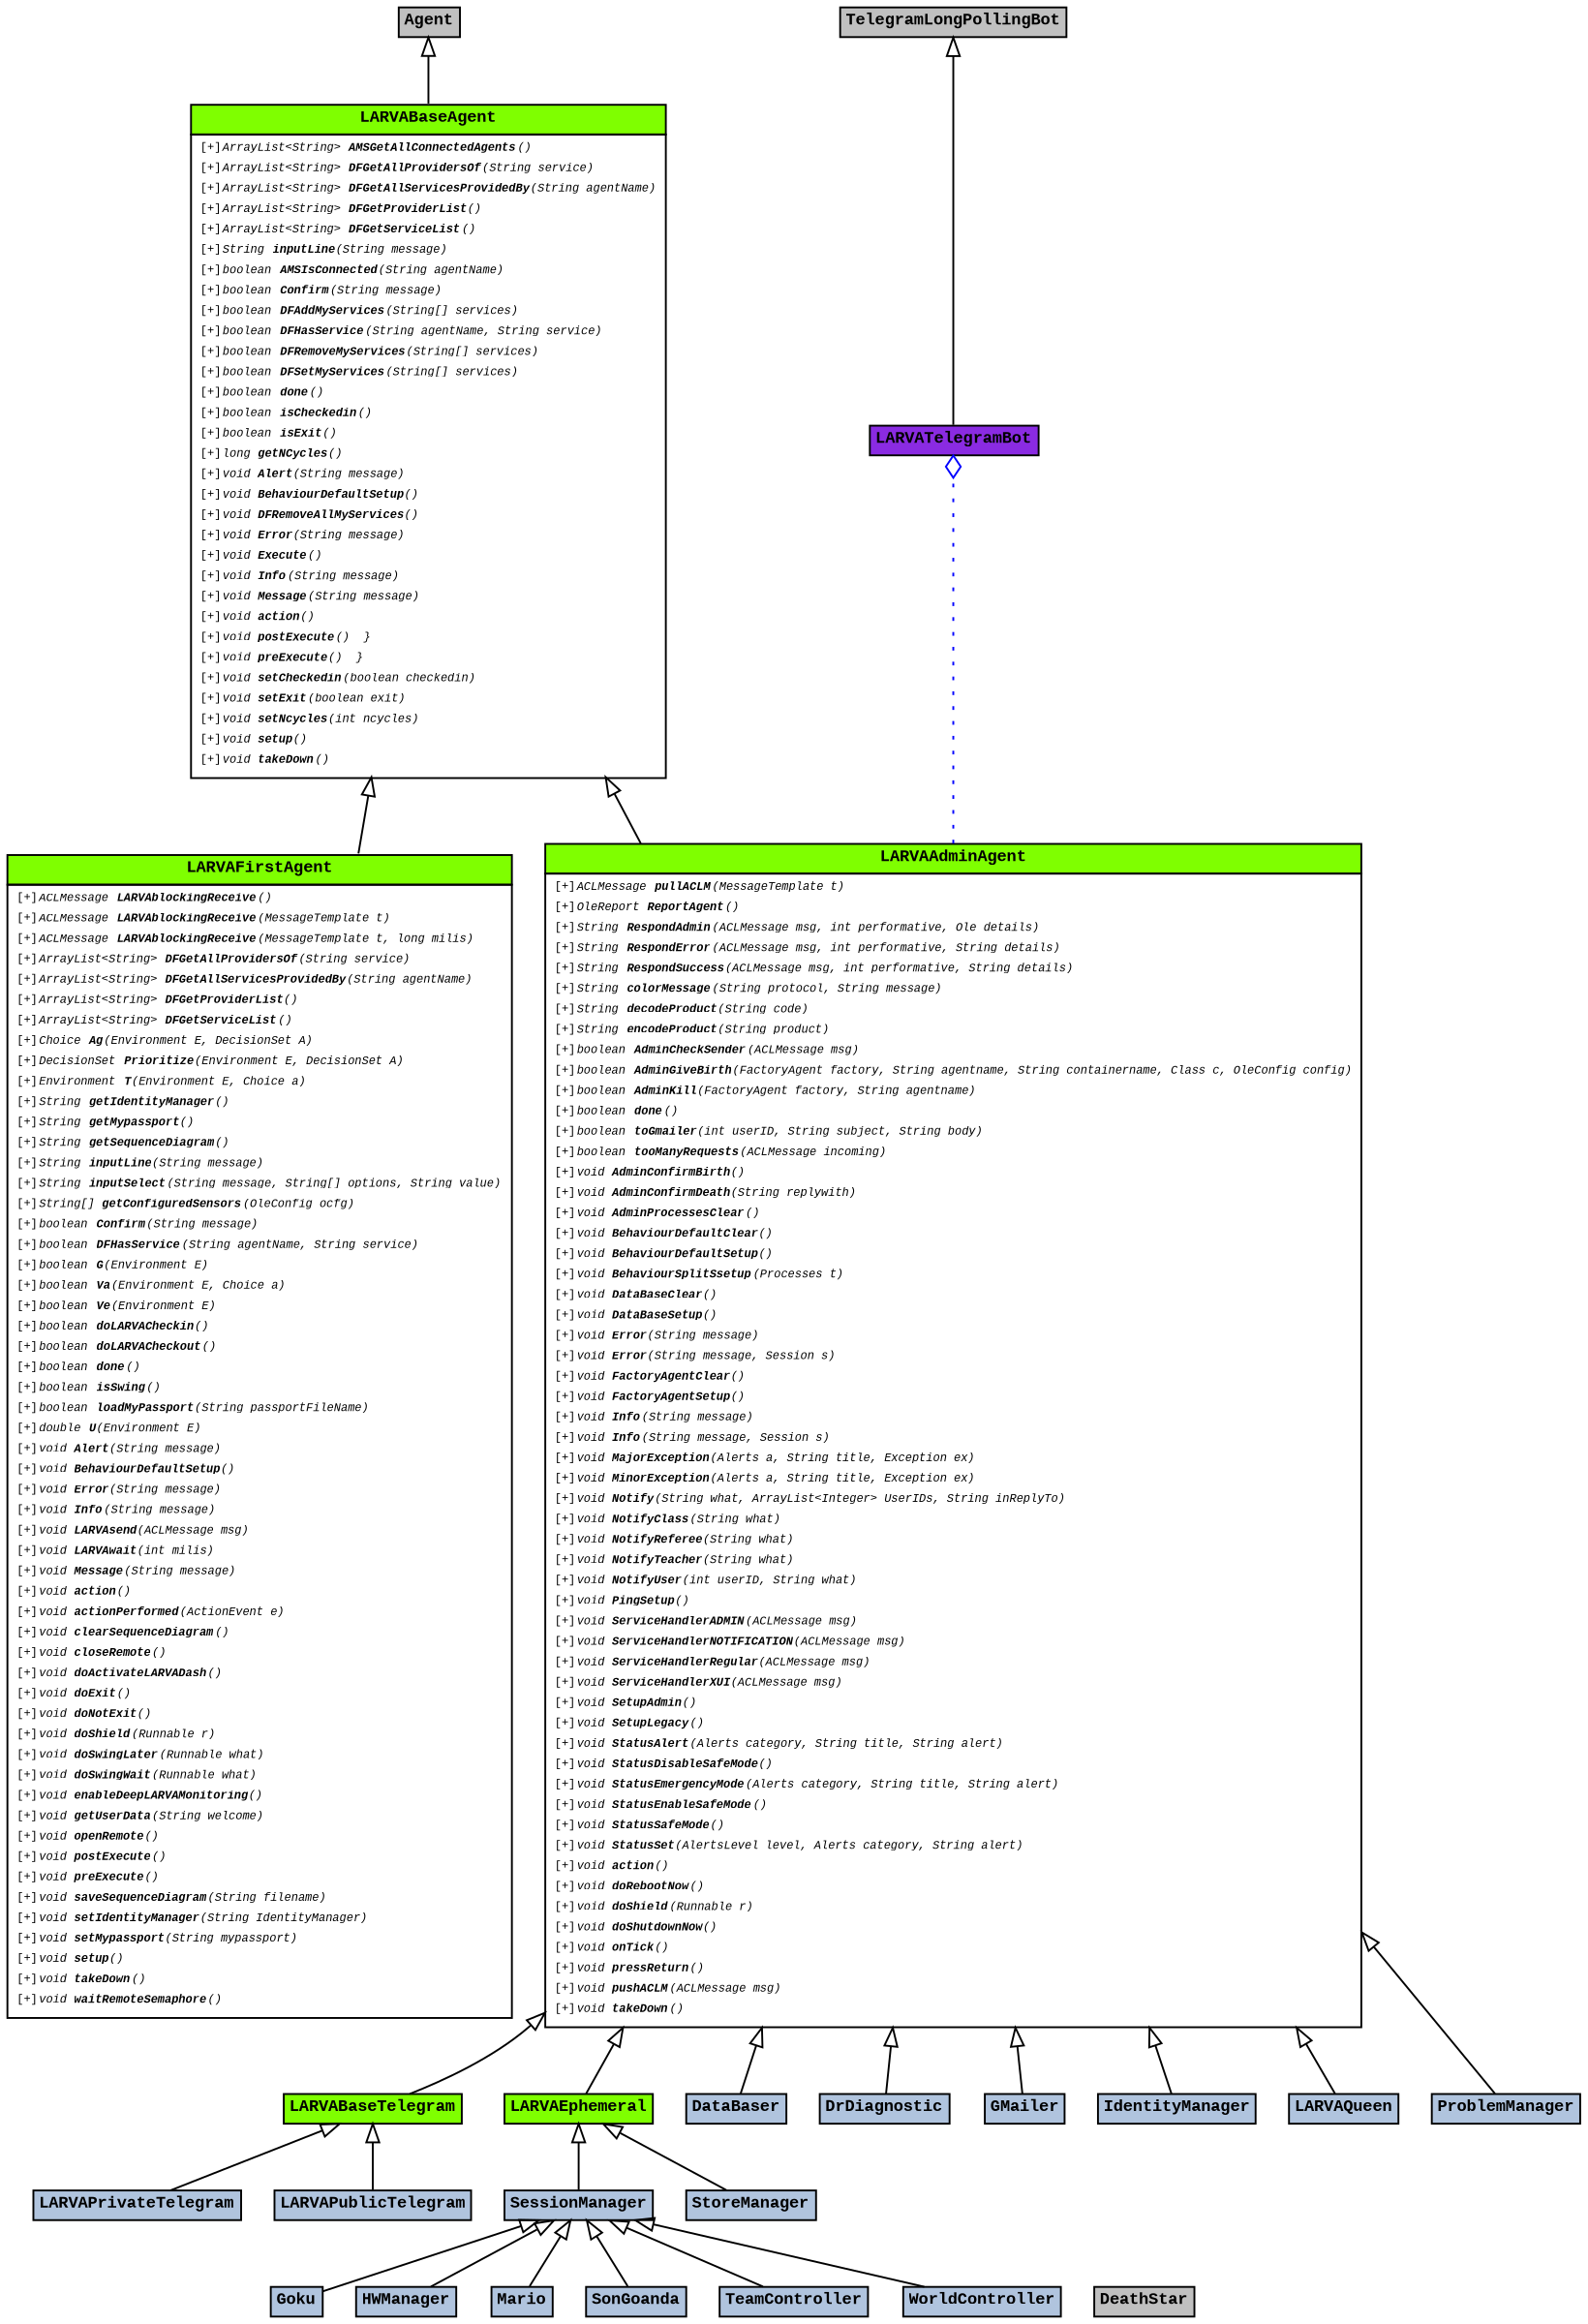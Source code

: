 digraph graphname {
     rankdir="BT"
dpi=600
 size="11,16!";
 margin=0;
LARVAAdminAgent LARVAAdminAgent [shape=plain, label=<<table border="0" cellborder="1" cellspacing="0"><tr><td bgcolor="Chartreuse"><FONT face="Courier New" POINT-SIZE="9"><b>LARVAAdminAgent</b></FONT></td></tr>
<tr><td><table border="0" cellborder="0" cellspacing="0"><tr><td align="left"><FONT face="Courier New" POINT-SIZE= "6">[+]<i>ACLMessage <b>pullACLM</b>(MessageTemplate t)</i></FONT></td></tr>
<tr><td align="left"><FONT face="Courier New" POINT-SIZE= "6">[+]<i>OleReport <b>ReportAgent</b>()</i></FONT></td></tr>
<tr><td align="left"><FONT face="Courier New" POINT-SIZE= "6">[+]<i>String <b>RespondAdmin</b>(ACLMessage msg, int performative, Ole details)</i></FONT></td></tr>
<tr><td align="left"><FONT face="Courier New" POINT-SIZE= "6">[+]<i>String <b>RespondError</b>(ACLMessage msg, int performative, String details)</i></FONT></td></tr>
<tr><td align="left"><FONT face="Courier New" POINT-SIZE= "6">[+]<i>String <b>RespondSuccess</b>(ACLMessage msg, int performative, String details)</i></FONT></td></tr>
<tr><td align="left"><FONT face="Courier New" POINT-SIZE= "6">[+]<i>String <b>colorMessage</b>(String protocol, String message)</i></FONT></td></tr>
<tr><td align="left"><FONT face="Courier New" POINT-SIZE= "6">[+]<i>String <b>decodeProduct</b>(String code)</i></FONT></td></tr>
<tr><td align="left"><FONT face="Courier New" POINT-SIZE= "6">[+]<i>String <b>encodeProduct</b>(String product)</i></FONT></td></tr>
<tr><td align="left"><FONT face="Courier New" POINT-SIZE= "6">[+]<i>boolean <b>AdminCheckSender</b>(ACLMessage msg)</i></FONT></td></tr>
<tr><td align="left"><FONT face="Courier New" POINT-SIZE= "6">[+]<i>boolean <b>AdminGiveBirth</b>(FactoryAgent factory, String agentname, String containername, Class c, OleConfig config)</i></FONT></td></tr>
<tr><td align="left"><FONT face="Courier New" POINT-SIZE= "6">[+]<i>boolean <b>AdminKill</b>(FactoryAgent factory, String agentname)</i></FONT></td></tr>
<tr><td align="left"><FONT face="Courier New" POINT-SIZE= "6">[+]<i>boolean <b>done</b>()</i></FONT></td></tr>
<tr><td align="left"><FONT face="Courier New" POINT-SIZE= "6">[+]<i>boolean <b>toGmailer</b>(int userID, String subject, String body)</i></FONT></td></tr>
<tr><td align="left"><FONT face="Courier New" POINT-SIZE= "6">[+]<i>boolean <b>tooManyRequests</b>(ACLMessage incoming)</i></FONT></td></tr>
<tr><td align="left"><FONT face="Courier New" POINT-SIZE= "6">[+]<i>void <b>AdminConfirmBirth</b>()</i></FONT></td></tr>
<tr><td align="left"><FONT face="Courier New" POINT-SIZE= "6">[+]<i>void <b>AdminConfirmDeath</b>(String replywith)</i></FONT></td></tr>
<tr><td align="left"><FONT face="Courier New" POINT-SIZE= "6">[+]<i>void <b>AdminProcessesClear</b>()</i></FONT></td></tr>
<tr><td align="left"><FONT face="Courier New" POINT-SIZE= "6">[+]<i>void <b>BehaviourDefaultClear</b>()</i></FONT></td></tr>
<tr><td align="left"><FONT face="Courier New" POINT-SIZE= "6">[+]<i>void <b>BehaviourDefaultSetup</b>()</i></FONT></td></tr>
<tr><td align="left"><FONT face="Courier New" POINT-SIZE= "6">[+]<i>void <b>BehaviourSplitSsetup</b>(Processes t)</i></FONT></td></tr>
<tr><td align="left"><FONT face="Courier New" POINT-SIZE= "6">[+]<i>void <b>DataBaseClear</b>()</i></FONT></td></tr>
<tr><td align="left"><FONT face="Courier New" POINT-SIZE= "6">[+]<i>void <b>DataBaseSetup</b>()</i></FONT></td></tr>
<tr><td align="left"><FONT face="Courier New" POINT-SIZE= "6">[+]<i>void <b>Error</b>(String message)</i></FONT></td></tr>
<tr><td align="left"><FONT face="Courier New" POINT-SIZE= "6">[+]<i>void <b>Error</b>(String message, Session s)</i></FONT></td></tr>
<tr><td align="left"><FONT face="Courier New" POINT-SIZE= "6">[+]<i>void <b>FactoryAgentClear</b>()</i></FONT></td></tr>
<tr><td align="left"><FONT face="Courier New" POINT-SIZE= "6">[+]<i>void <b>FactoryAgentSetup</b>()</i></FONT></td></tr>
<tr><td align="left"><FONT face="Courier New" POINT-SIZE= "6">[+]<i>void <b>Info</b>(String message)</i></FONT></td></tr>
<tr><td align="left"><FONT face="Courier New" POINT-SIZE= "6">[+]<i>void <b>Info</b>(String message, Session s)</i></FONT></td></tr>
<tr><td align="left"><FONT face="Courier New" POINT-SIZE= "6">[+]<i>void <b>MajorException</b>(Alerts a, String title, Exception ex)</i></FONT></td></tr>
<tr><td align="left"><FONT face="Courier New" POINT-SIZE= "6">[+]<i>void <b>MinorException</b>(Alerts a, String title, Exception ex)</i></FONT></td></tr>
<tr><td align="left"><FONT face="Courier New" POINT-SIZE= "6">[+]<i>void <b>Notify</b>(String what, ArrayList&lt;Integer&gt; UserIDs, String inReplyTo)</i></FONT></td></tr>
<tr><td align="left"><FONT face="Courier New" POINT-SIZE= "6">[+]<i>void <b>NotifyClass</b>(String what)</i></FONT></td></tr>
<tr><td align="left"><FONT face="Courier New" POINT-SIZE= "6">[+]<i>void <b>NotifyReferee</b>(String what)</i></FONT></td></tr>
<tr><td align="left"><FONT face="Courier New" POINT-SIZE= "6">[+]<i>void <b>NotifyTeacher</b>(String what)</i></FONT></td></tr>
<tr><td align="left"><FONT face="Courier New" POINT-SIZE= "6">[+]<i>void <b>NotifyUser</b>(int userID, String what)</i></FONT></td></tr>
<tr><td align="left"><FONT face="Courier New" POINT-SIZE= "6">[+]<i>void <b>PingSetup</b>()</i></FONT></td></tr>
<tr><td align="left"><FONT face="Courier New" POINT-SIZE= "6">[+]<i>void <b>ServiceHandlerADMIN</b>(ACLMessage msg)</i></FONT></td></tr>
<tr><td align="left"><FONT face="Courier New" POINT-SIZE= "6">[+]<i>void <b>ServiceHandlerNOTIFICATION</b>(ACLMessage msg)</i></FONT></td></tr>
<tr><td align="left"><FONT face="Courier New" POINT-SIZE= "6">[+]<i>void <b>ServiceHandlerRegular</b>(ACLMessage msg)</i></FONT></td></tr>
<tr><td align="left"><FONT face="Courier New" POINT-SIZE= "6">[+]<i>void <b>ServiceHandlerXUI</b>(ACLMessage msg)</i></FONT></td></tr>
<tr><td align="left"><FONT face="Courier New" POINT-SIZE= "6">[+]<i>void <b>SetupAdmin</b>()</i></FONT></td></tr>
<tr><td align="left"><FONT face="Courier New" POINT-SIZE= "6">[+]<i>void <b>SetupLegacy</b>()</i></FONT></td></tr>
<tr><td align="left"><FONT face="Courier New" POINT-SIZE= "6">[+]<i>void <b>StatusAlert</b>(Alerts category, String title, String alert)</i></FONT></td></tr>
<tr><td align="left"><FONT face="Courier New" POINT-SIZE= "6">[+]<i>void <b>StatusDisableSafeMode</b>()</i></FONT></td></tr>
<tr><td align="left"><FONT face="Courier New" POINT-SIZE= "6">[+]<i>void <b>StatusEmergencyMode</b>(Alerts category, String title, String alert)</i></FONT></td></tr>
<tr><td align="left"><FONT face="Courier New" POINT-SIZE= "6">[+]<i>void <b>StatusEnableSafeMode</b>()</i></FONT></td></tr>
<tr><td align="left"><FONT face="Courier New" POINT-SIZE= "6">[+]<i>void <b>StatusSafeMode</b>()</i></FONT></td></tr>
<tr><td align="left"><FONT face="Courier New" POINT-SIZE= "6">[+]<i>void <b>StatusSet</b>(AlertsLevel level, Alerts category, String alert)</i></FONT></td></tr>
<tr><td align="left"><FONT face="Courier New" POINT-SIZE= "6">[+]<i>void <b>action</b>()</i></FONT></td></tr>
<tr><td align="left"><FONT face="Courier New" POINT-SIZE= "6">[+]<i>void <b>doRebootNow</b>()</i></FONT></td></tr>
<tr><td align="left"><FONT face="Courier New" POINT-SIZE= "6">[+]<i>void <b>doShield</b>(Runnable r)</i></FONT></td></tr>
<tr><td align="left"><FONT face="Courier New" POINT-SIZE= "6">[+]<i>void <b>doShutdownNow</b>()</i></FONT></td></tr>
<tr><td align="left"><FONT face="Courier New" POINT-SIZE= "6">[+]<i>void <b>onTick</b>()</i></FONT></td></tr>
<tr><td align="left"><FONT face="Courier New" POINT-SIZE= "6">[+]<i>void <b>pressReturn</b>()</i></FONT></td></tr>
<tr><td align="left"><FONT face="Courier New" POINT-SIZE= "6">[+]<i>void <b>pushACLM</b>(ACLMessage msg)</i></FONT></td></tr>
<tr><td align="left"><FONT face="Courier New" POINT-SIZE= "6">[+]<i>void <b>takeDown</b>()</i></FONT></td></tr>
</table></td></tr>
</table>>]
LARVABaseAgent LARVABaseAgent [shape=plain, label=<<table border="0" cellborder="1" cellspacing="0"><tr><td bgcolor="Chartreuse"><FONT face="Courier New" POINT-SIZE="9"><b>LARVABaseAgent</b></FONT></td></tr>
<tr><td><table border="0" cellborder="0" cellspacing="0"><tr><td align="left"><FONT face="Courier New" POINT-SIZE= "6">[+]<i>ArrayList&lt;String&gt; <b>AMSGetAllConnectedAgents</b>()</i></FONT></td></tr>
<tr><td align="left"><FONT face="Courier New" POINT-SIZE= "6">[+]<i>ArrayList&lt;String&gt; <b>DFGetAllProvidersOf</b>(String service)</i></FONT></td></tr>
<tr><td align="left"><FONT face="Courier New" POINT-SIZE= "6">[+]<i>ArrayList&lt;String&gt; <b>DFGetAllServicesProvidedBy</b>(String agentName)</i></FONT></td></tr>
<tr><td align="left"><FONT face="Courier New" POINT-SIZE= "6">[+]<i>ArrayList&lt;String&gt; <b>DFGetProviderList</b>()</i></FONT></td></tr>
<tr><td align="left"><FONT face="Courier New" POINT-SIZE= "6">[+]<i>ArrayList&lt;String&gt; <b>DFGetServiceList</b>()</i></FONT></td></tr>
<tr><td align="left"><FONT face="Courier New" POINT-SIZE= "6">[+]<i>String <b>inputLine</b>(String message)</i></FONT></td></tr>
<tr><td align="left"><FONT face="Courier New" POINT-SIZE= "6">[+]<i>boolean <b>AMSIsConnected</b>(String agentName)</i></FONT></td></tr>
<tr><td align="left"><FONT face="Courier New" POINT-SIZE= "6">[+]<i>boolean <b>Confirm</b>(String message)</i></FONT></td></tr>
<tr><td align="left"><FONT face="Courier New" POINT-SIZE= "6">[+]<i>boolean <b>DFAddMyServices</b>(String[] services)</i></FONT></td></tr>
<tr><td align="left"><FONT face="Courier New" POINT-SIZE= "6">[+]<i>boolean <b>DFHasService</b>(String agentName, String service)</i></FONT></td></tr>
<tr><td align="left"><FONT face="Courier New" POINT-SIZE= "6">[+]<i>boolean <b>DFRemoveMyServices</b>(String[] services)</i></FONT></td></tr>
<tr><td align="left"><FONT face="Courier New" POINT-SIZE= "6">[+]<i>boolean <b>DFSetMyServices</b>(String[] services)</i></FONT></td></tr>
<tr><td align="left"><FONT face="Courier New" POINT-SIZE= "6">[+]<i>boolean <b>done</b>()</i></FONT></td></tr>
<tr><td align="left"><FONT face="Courier New" POINT-SIZE= "6">[+]<i>boolean <b>isCheckedin</b>()</i></FONT></td></tr>
<tr><td align="left"><FONT face="Courier New" POINT-SIZE= "6">[+]<i>boolean <b>isExit</b>()</i></FONT></td></tr>
<tr><td align="left"><FONT face="Courier New" POINT-SIZE= "6">[+]<i>long <b>getNCycles</b>()</i></FONT></td></tr>
<tr><td align="left"><FONT face="Courier New" POINT-SIZE= "6">[+]<i>void <b>Alert</b>(String message)</i></FONT></td></tr>
<tr><td align="left"><FONT face="Courier New" POINT-SIZE= "6">[+]<i>void <b>BehaviourDefaultSetup</b>()</i></FONT></td></tr>
<tr><td align="left"><FONT face="Courier New" POINT-SIZE= "6">[+]<i>void <b>DFRemoveAllMyServices</b>()</i></FONT></td></tr>
<tr><td align="left"><FONT face="Courier New" POINT-SIZE= "6">[+]<i>void <b>Error</b>(String message)</i></FONT></td></tr>
<tr><td align="left"><FONT face="Courier New" POINT-SIZE= "6">[+]<i>void <b>Execute</b>()</i></FONT></td></tr>
<tr><td align="left"><FONT face="Courier New" POINT-SIZE= "6">[+]<i>void <b>Info</b>(String message)</i></FONT></td></tr>
<tr><td align="left"><FONT face="Courier New" POINT-SIZE= "6">[+]<i>void <b>Message</b>(String message)</i></FONT></td></tr>
<tr><td align="left"><FONT face="Courier New" POINT-SIZE= "6">[+]<i>void <b>action</b>()</i></FONT></td></tr>
<tr><td align="left"><FONT face="Courier New" POINT-SIZE= "6">[+]<i>void <b>postExecute</b>()  }</i></FONT></td></tr>
<tr><td align="left"><FONT face="Courier New" POINT-SIZE= "6">[+]<i>void <b>preExecute</b>()  }</i></FONT></td></tr>
<tr><td align="left"><FONT face="Courier New" POINT-SIZE= "6">[+]<i>void <b>setCheckedin</b>(boolean checkedin)</i></FONT></td></tr>
<tr><td align="left"><FONT face="Courier New" POINT-SIZE= "6">[+]<i>void <b>setExit</b>(boolean exit)</i></FONT></td></tr>
<tr><td align="left"><FONT face="Courier New" POINT-SIZE= "6">[+]<i>void <b>setNcycles</b>(int ncycles)</i></FONT></td></tr>
<tr><td align="left"><FONT face="Courier New" POINT-SIZE= "6">[+]<i>void <b>setup</b>()</i></FONT></td></tr>
<tr><td align="left"><FONT face="Courier New" POINT-SIZE= "6">[+]<i>void <b>takeDown</b>()</i></FONT></td></tr>
</table></td></tr>
</table>>]
LARVABaseTelegram LARVABaseTelegram [shape=plain, label=<<table border="0" cellborder="1" cellspacing="0"><tr><td bgcolor="Chartreuse"><FONT face="Courier New" POINT-SIZE="9"><b>LARVABaseTelegram</b></FONT></td></tr>
</table>>]
LARVAEphemeral LARVAEphemeral [shape=plain, label=<<table border="0" cellborder="1" cellspacing="0"><tr><td bgcolor="Chartreuse"><FONT face="Courier New" POINT-SIZE="9"><b>LARVAEphemeral</b></FONT></td></tr>
</table>>]
LARVAFirstAgent LARVAFirstAgent [shape=plain, label=<<table border="0" cellborder="1" cellspacing="0"><tr><td bgcolor="Chartreuse"><FONT face="Courier New" POINT-SIZE="9"><b>LARVAFirstAgent</b></FONT></td></tr>
<tr><td><table border="0" cellborder="0" cellspacing="0"><tr><td align="left"><FONT face="Courier New" POINT-SIZE= "6">[+]<i>ACLMessage <b>LARVAblockingReceive</b>()</i></FONT></td></tr>
<tr><td align="left"><FONT face="Courier New" POINT-SIZE= "6">[+]<i>ACLMessage <b>LARVAblockingReceive</b>(MessageTemplate t)</i></FONT></td></tr>
<tr><td align="left"><FONT face="Courier New" POINT-SIZE= "6">[+]<i>ACLMessage <b>LARVAblockingReceive</b>(MessageTemplate t, long milis)</i></FONT></td></tr>
<tr><td align="left"><FONT face="Courier New" POINT-SIZE= "6">[+]<i>ArrayList&lt;String&gt; <b>DFGetAllProvidersOf</b>(String service)</i></FONT></td></tr>
<tr><td align="left"><FONT face="Courier New" POINT-SIZE= "6">[+]<i>ArrayList&lt;String&gt; <b>DFGetAllServicesProvidedBy</b>(String agentName)</i></FONT></td></tr>
<tr><td align="left"><FONT face="Courier New" POINT-SIZE= "6">[+]<i>ArrayList&lt;String&gt; <b>DFGetProviderList</b>()</i></FONT></td></tr>
<tr><td align="left"><FONT face="Courier New" POINT-SIZE= "6">[+]<i>ArrayList&lt;String&gt; <b>DFGetServiceList</b>()</i></FONT></td></tr>
<tr><td align="left"><FONT face="Courier New" POINT-SIZE= "6">[+]<i>Choice <b>Ag</b>(Environment E, DecisionSet A)</i></FONT></td></tr>
<tr><td align="left"><FONT face="Courier New" POINT-SIZE= "6">[+]<i>DecisionSet <b>Prioritize</b>(Environment E, DecisionSet A)</i></FONT></td></tr>
<tr><td align="left"><FONT face="Courier New" POINT-SIZE= "6">[+]<i>Environment <b>T</b>(Environment E, Choice a)</i></FONT></td></tr>
<tr><td align="left"><FONT face="Courier New" POINT-SIZE= "6">[+]<i>String <b>getIdentityManager</b>()</i></FONT></td></tr>
<tr><td align="left"><FONT face="Courier New" POINT-SIZE= "6">[+]<i>String <b>getMypassport</b>()</i></FONT></td></tr>
<tr><td align="left"><FONT face="Courier New" POINT-SIZE= "6">[+]<i>String <b>getSequenceDiagram</b>()</i></FONT></td></tr>
<tr><td align="left"><FONT face="Courier New" POINT-SIZE= "6">[+]<i>String <b>inputLine</b>(String message)</i></FONT></td></tr>
<tr><td align="left"><FONT face="Courier New" POINT-SIZE= "6">[+]<i>String <b>inputSelect</b>(String message, String[] options, String value)</i></FONT></td></tr>
<tr><td align="left"><FONT face="Courier New" POINT-SIZE= "6">[+]<i>String[] <b>getConfiguredSensors</b>(OleConfig ocfg)</i></FONT></td></tr>
<tr><td align="left"><FONT face="Courier New" POINT-SIZE= "6">[+]<i>boolean <b>Confirm</b>(String message)</i></FONT></td></tr>
<tr><td align="left"><FONT face="Courier New" POINT-SIZE= "6">[+]<i>boolean <b>DFHasService</b>(String agentName, String service)</i></FONT></td></tr>
<tr><td align="left"><FONT face="Courier New" POINT-SIZE= "6">[+]<i>boolean <b>G</b>(Environment E)</i></FONT></td></tr>
<tr><td align="left"><FONT face="Courier New" POINT-SIZE= "6">[+]<i>boolean <b>Va</b>(Environment E, Choice a)</i></FONT></td></tr>
<tr><td align="left"><FONT face="Courier New" POINT-SIZE= "6">[+]<i>boolean <b>Ve</b>(Environment E)</i></FONT></td></tr>
<tr><td align="left"><FONT face="Courier New" POINT-SIZE= "6">[+]<i>boolean <b>doLARVACheckin</b>()</i></FONT></td></tr>
<tr><td align="left"><FONT face="Courier New" POINT-SIZE= "6">[+]<i>boolean <b>doLARVACheckout</b>()</i></FONT></td></tr>
<tr><td align="left"><FONT face="Courier New" POINT-SIZE= "6">[+]<i>boolean <b>done</b>()</i></FONT></td></tr>
<tr><td align="left"><FONT face="Courier New" POINT-SIZE= "6">[+]<i>boolean <b>isSwing</b>()</i></FONT></td></tr>
<tr><td align="left"><FONT face="Courier New" POINT-SIZE= "6">[+]<i>boolean <b>loadMyPassport</b>(String passportFileName)</i></FONT></td></tr>
<tr><td align="left"><FONT face="Courier New" POINT-SIZE= "6">[+]<i>double <b>U</b>(Environment E)</i></FONT></td></tr>
<tr><td align="left"><FONT face="Courier New" POINT-SIZE= "6">[+]<i>void <b>Alert</b>(String message)</i></FONT></td></tr>
<tr><td align="left"><FONT face="Courier New" POINT-SIZE= "6">[+]<i>void <b>BehaviourDefaultSetup</b>()</i></FONT></td></tr>
<tr><td align="left"><FONT face="Courier New" POINT-SIZE= "6">[+]<i>void <b>Error</b>(String message)</i></FONT></td></tr>
<tr><td align="left"><FONT face="Courier New" POINT-SIZE= "6">[+]<i>void <b>Info</b>(String message)</i></FONT></td></tr>
<tr><td align="left"><FONT face="Courier New" POINT-SIZE= "6">[+]<i>void <b>LARVAsend</b>(ACLMessage msg)</i></FONT></td></tr>
<tr><td align="left"><FONT face="Courier New" POINT-SIZE= "6">[+]<i>void <b>LARVAwait</b>(int milis)</i></FONT></td></tr>
<tr><td align="left"><FONT face="Courier New" POINT-SIZE= "6">[+]<i>void <b>Message</b>(String message)</i></FONT></td></tr>
<tr><td align="left"><FONT face="Courier New" POINT-SIZE= "6">[+]<i>void <b>action</b>()</i></FONT></td></tr>
<tr><td align="left"><FONT face="Courier New" POINT-SIZE= "6">[+]<i>void <b>actionPerformed</b>(ActionEvent e)</i></FONT></td></tr>
<tr><td align="left"><FONT face="Courier New" POINT-SIZE= "6">[+]<i>void <b>clearSequenceDiagram</b>()</i></FONT></td></tr>
<tr><td align="left"><FONT face="Courier New" POINT-SIZE= "6">[+]<i>void <b>closeRemote</b>()</i></FONT></td></tr>
<tr><td align="left"><FONT face="Courier New" POINT-SIZE= "6">[+]<i>void <b>doActivateLARVADash</b>()</i></FONT></td></tr>
<tr><td align="left"><FONT face="Courier New" POINT-SIZE= "6">[+]<i>void <b>doExit</b>()</i></FONT></td></tr>
<tr><td align="left"><FONT face="Courier New" POINT-SIZE= "6">[+]<i>void <b>doNotExit</b>()</i></FONT></td></tr>
<tr><td align="left"><FONT face="Courier New" POINT-SIZE= "6">[+]<i>void <b>doShield</b>(Runnable r)</i></FONT></td></tr>
<tr><td align="left"><FONT face="Courier New" POINT-SIZE= "6">[+]<i>void <b>doSwingLater</b>(Runnable what)</i></FONT></td></tr>
<tr><td align="left"><FONT face="Courier New" POINT-SIZE= "6">[+]<i>void <b>doSwingWait</b>(Runnable what)</i></FONT></td></tr>
<tr><td align="left"><FONT face="Courier New" POINT-SIZE= "6">[+]<i>void <b>enableDeepLARVAMonitoring</b>()</i></FONT></td></tr>
<tr><td align="left"><FONT face="Courier New" POINT-SIZE= "6">[+]<i>void <b>getUserData</b>(String welcome)</i></FONT></td></tr>
<tr><td align="left"><FONT face="Courier New" POINT-SIZE= "6">[+]<i>void <b>openRemote</b>()</i></FONT></td></tr>
<tr><td align="left"><FONT face="Courier New" POINT-SIZE= "6">[+]<i>void <b>postExecute</b>()</i></FONT></td></tr>
<tr><td align="left"><FONT face="Courier New" POINT-SIZE= "6">[+]<i>void <b>preExecute</b>()</i></FONT></td></tr>
<tr><td align="left"><FONT face="Courier New" POINT-SIZE= "6">[+]<i>void <b>saveSequenceDiagram</b>(String filename)</i></FONT></td></tr>
<tr><td align="left"><FONT face="Courier New" POINT-SIZE= "6">[+]<i>void <b>setIdentityManager</b>(String IdentityManager)</i></FONT></td></tr>
<tr><td align="left"><FONT face="Courier New" POINT-SIZE= "6">[+]<i>void <b>setMypassport</b>(String mypassport)</i></FONT></td></tr>
<tr><td align="left"><FONT face="Courier New" POINT-SIZE= "6">[+]<i>void <b>setup</b>()</i></FONT></td></tr>
<tr><td align="left"><FONT face="Courier New" POINT-SIZE= "6">[+]<i>void <b>takeDown</b>()</i></FONT></td></tr>
<tr><td align="left"><FONT face="Courier New" POINT-SIZE= "6">[+]<i>void <b>waitRemoteSemaphore</b>()</i></FONT></td></tr>
</table></td></tr>
</table>>]
DataBaser DataBaser [shape=plain, label=<<table border="0" cellborder="1" cellspacing="0"><tr><td bgcolor="LightSteelBlue"><FONT face="Courier New" POINT-SIZE="9"><b>DataBaser</b></FONT></td></tr>
</table>>]
DrDiagnostic DrDiagnostic [shape=plain, label=<<table border="0" cellborder="1" cellspacing="0"><tr><td bgcolor="LightSteelBlue"><FONT face="Courier New" POINT-SIZE="9"><b>DrDiagnostic</b></FONT></td></tr>
</table>>]
GMailer GMailer [shape=plain, label=<<table border="0" cellborder="1" cellspacing="0"><tr><td bgcolor="LightSteelBlue"><FONT face="Courier New" POINT-SIZE="9"><b>GMailer</b></FONT></td></tr>
</table>>]
Goku Goku [shape=plain, label=<<table border="0" cellborder="1" cellspacing="0"><tr><td bgcolor="LightSteelBlue"><FONT face="Courier New" POINT-SIZE="9"><b>Goku</b></FONT></td></tr>
</table>>]
HWManager HWManager [shape=plain, label=<<table border="0" cellborder="1" cellspacing="0"><tr><td bgcolor="LightSteelBlue"><FONT face="Courier New" POINT-SIZE="9"><b>HWManager</b></FONT></td></tr>
</table>>]
IdentityManager IdentityManager [shape=plain, label=<<table border="0" cellborder="1" cellspacing="0"><tr><td bgcolor="LightSteelBlue"><FONT face="Courier New" POINT-SIZE="9"><b>IdentityManager</b></FONT></td></tr>
</table>>]
LARVAPrivateTelegram LARVAPrivateTelegram [shape=plain, label=<<table border="0" cellborder="1" cellspacing="0"><tr><td bgcolor="LightSteelBlue"><FONT face="Courier New" POINT-SIZE="9"><b>LARVAPrivateTelegram</b></FONT></td></tr>
</table>>]
LARVAPublicTelegram LARVAPublicTelegram [shape=plain, label=<<table border="0" cellborder="1" cellspacing="0"><tr><td bgcolor="LightSteelBlue"><FONT face="Courier New" POINT-SIZE="9"><b>LARVAPublicTelegram</b></FONT></td></tr>
</table>>]
LARVAQueen LARVAQueen [shape=plain, label=<<table border="0" cellborder="1" cellspacing="0"><tr><td bgcolor="LightSteelBlue"><FONT face="Courier New" POINT-SIZE="9"><b>LARVAQueen</b></FONT></td></tr>
</table>>]
Mario Mario [shape=plain, label=<<table border="0" cellborder="1" cellspacing="0"><tr><td bgcolor="LightSteelBlue"><FONT face="Courier New" POINT-SIZE="9"><b>Mario</b></FONT></td></tr>
</table>>]
ProblemManager ProblemManager [shape=plain, label=<<table border="0" cellborder="1" cellspacing="0"><tr><td bgcolor="LightSteelBlue"><FONT face="Courier New" POINT-SIZE="9"><b>ProblemManager</b></FONT></td></tr>
</table>>]
SessionManager SessionManager [shape=plain, label=<<table border="0" cellborder="1" cellspacing="0"><tr><td bgcolor="LightSteelBlue"><FONT face="Courier New" POINT-SIZE="9"><b>SessionManager</b></FONT></td></tr>
</table>>]
SonGoanda SonGoanda [shape=plain, label=<<table border="0" cellborder="1" cellspacing="0"><tr><td bgcolor="LightSteelBlue"><FONT face="Courier New" POINT-SIZE="9"><b>SonGoanda</b></FONT></td></tr>
</table>>]
StoreManager StoreManager [shape=plain, label=<<table border="0" cellborder="1" cellspacing="0"><tr><td bgcolor="LightSteelBlue"><FONT face="Courier New" POINT-SIZE="9"><b>StoreManager</b></FONT></td></tr>
</table>>]
TeamController TeamController [shape=plain, label=<<table border="0" cellborder="1" cellspacing="0"><tr><td bgcolor="LightSteelBlue"><FONT face="Courier New" POINT-SIZE="9"><b>TeamController</b></FONT></td></tr>
</table>>]
WorldController WorldController [shape=plain, label=<<table border="0" cellborder="1" cellspacing="0"><tr><td bgcolor="LightSteelBlue"><FONT face="Courier New" POINT-SIZE="9"><b>WorldController</b></FONT></td></tr>
</table>>]
LARVATelegramBot LARVATelegramBot [shape=plain, label=<<table border="0" cellborder="1" cellspacing="0"><tr><td bgcolor="BlueViolet"><FONT face="Courier New" POINT-SIZE="9"><b>LARVATelegramBot</b></FONT></td></tr>
</table>>]
Agent Agent [shape=plain, label=<<table border="0" cellborder="1" cellspacing="0"><tr><td bgcolor="gray"><FONT face="Courier New" POINT-SIZE="9"><b>Agent</b></FONT></td></tr>
</table>>]
TelegramLongPollingBot TelegramLongPollingBot [shape=plain, label=<<table border="0" cellborder="1" cellspacing="0"><tr><td bgcolor="gray"><FONT face="Courier New" POINT-SIZE="9"><b>TelegramLongPollingBot</b></FONT></td></tr>
</table>>]
Agent Agent [shape=plain, label=<<table border="0" cellborder="1" cellspacing="0"><tr><td bgcolor="gray"><FONT face="Courier New" POINT-SIZE="9"><b>Agent</b></FONT></td></tr>
</table>>]
DeathStar DeathStar [shape=plain, label=<<table border="0" cellborder="1" cellspacing="0"><tr><td bgcolor="gray"><FONT face="Courier New" POINT-SIZE="9"><b>DeathStar</b></FONT></td></tr>
</table>>]
TelegramLongPollingBot TelegramLongPollingBot [shape=plain, label=<<table border="0" cellborder="1" cellspacing="0"><tr><td bgcolor="gray"><FONT face="Courier New" POINT-SIZE="9"><b>TelegramLongPollingBot</b></FONT></td></tr>
</table>>]
LARVAPrivateTelegram -> LARVABaseTelegram [arrowhead=onormal, penwidth=1, color=black]
LARVAPublicTelegram -> LARVABaseTelegram [arrowhead=onormal, penwidth=1, color=black]
LARVATelegramBot -> TelegramLongPollingBot [arrowhead=onormal, penwidth=1, color=black]
LARVAAdminAgent -> LARVABaseAgent [arrowhead=onormal, penwidth=1, color=black]
LARVAFirstAgent -> LARVABaseAgent [arrowhead=onormal, penwidth=1, color=black]
SessionManager -> LARVAEphemeral [arrowhead=onormal, penwidth=1, color=black]
StoreManager -> LARVAEphemeral [arrowhead=onormal, penwidth=1, color=black]
LARVABaseAgent -> Agent [arrowhead=onormal, penwidth=1, color=black]
Goku -> SessionManager [arrowhead=onormal, penwidth=1, color=black]
HWManager -> SessionManager [arrowhead=onormal, penwidth=1, color=black]
Mario -> SessionManager [arrowhead=onormal, penwidth=1, color=black]
SonGoanda -> SessionManager [arrowhead=onormal, penwidth=1, color=black]
TeamController -> SessionManager [arrowhead=onormal, penwidth=1, color=black]
WorldController -> SessionManager [arrowhead=onormal, penwidth=1, color=black]
DataBaser -> LARVAAdminAgent [arrowhead=onormal, penwidth=1, color=black]
DrDiagnostic -> LARVAAdminAgent [arrowhead=onormal, penwidth=1, color=black]
GMailer -> LARVAAdminAgent [arrowhead=onormal, penwidth=1, color=black]
IdentityManager -> LARVAAdminAgent [arrowhead=onormal, penwidth=1, color=black]
LARVABaseTelegram -> LARVAAdminAgent [arrowhead=onormal, penwidth=1, color=black]
LARVAEphemeral -> LARVAAdminAgent [arrowhead=onormal, penwidth=1, color=black]
LARVAQueen -> LARVAAdminAgent [arrowhead=onormal, penwidth=1, color=black]
ProblemManager -> LARVAAdminAgent [arrowhead=onormal, penwidth=1, color=black]
LARVAAdminAgent -> LARVATelegramBot [style=dotted,arrowhead=odiamond, penwidth=1,color=blue]
}
